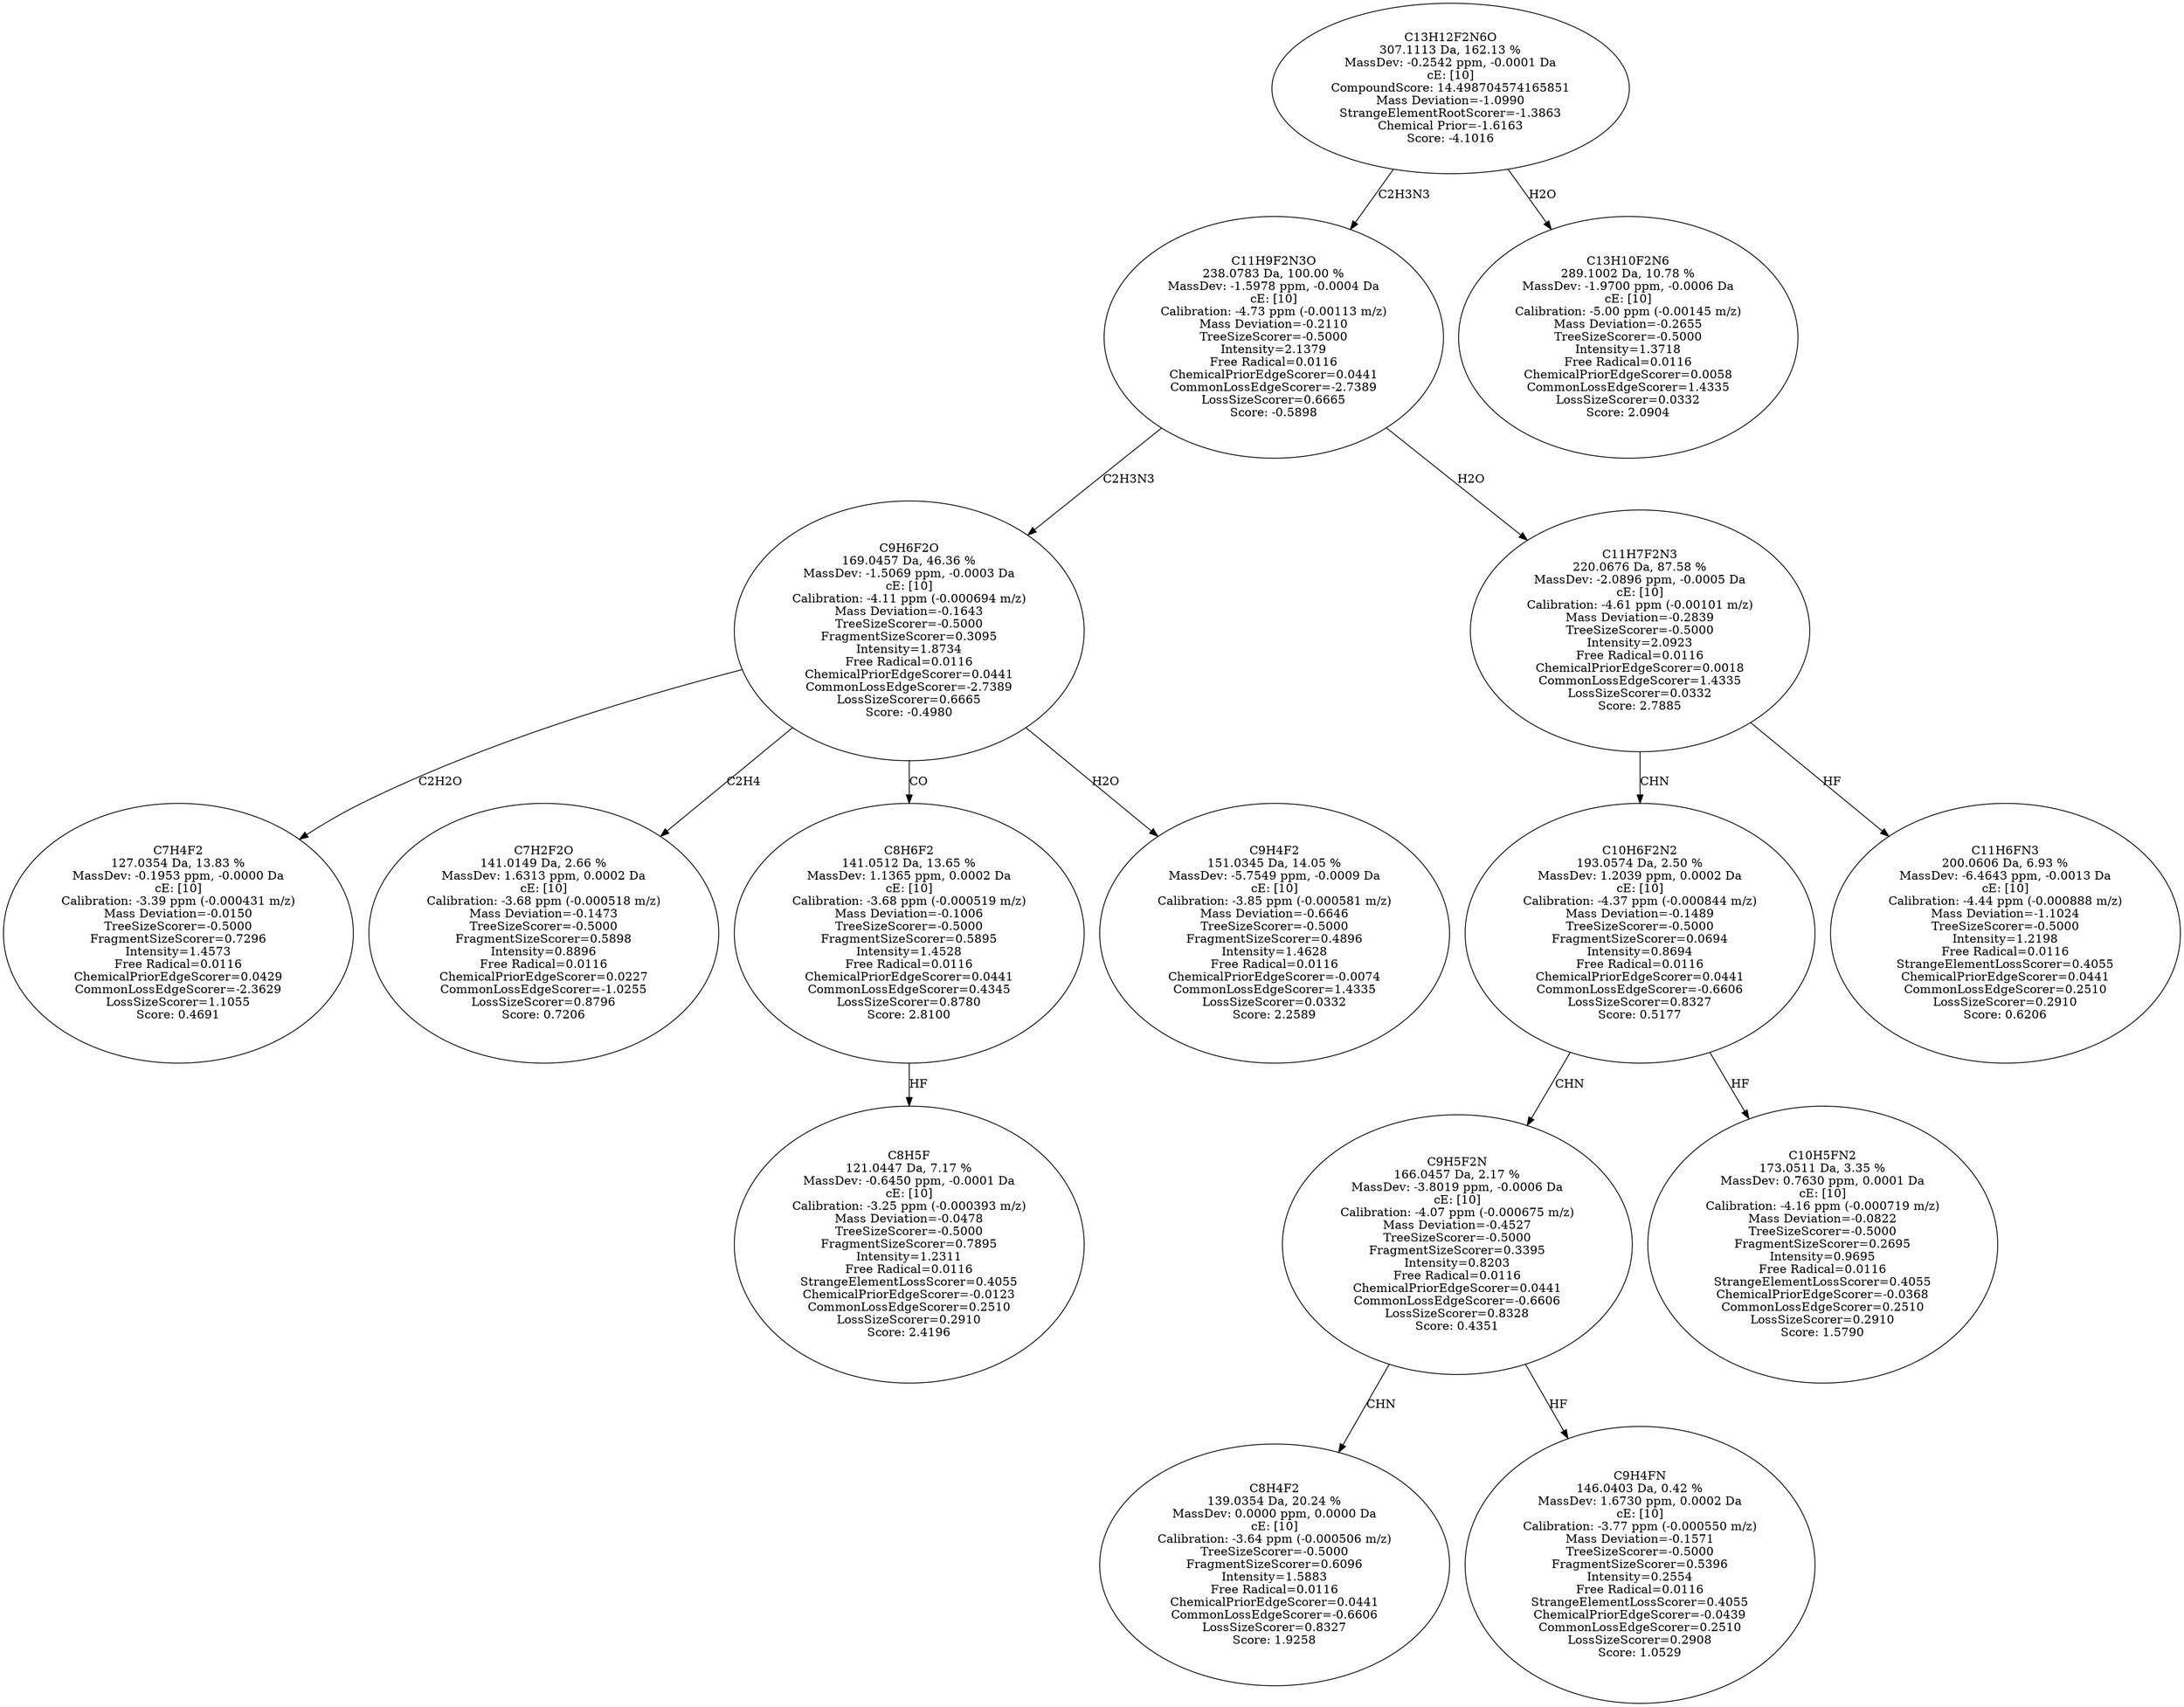 strict digraph {
v1 [label="C7H4F2\n127.0354 Da, 13.83 %\nMassDev: -0.1953 ppm, -0.0000 Da\ncE: [10]\nCalibration: -3.39 ppm (-0.000431 m/z)\nMass Deviation=-0.0150\nTreeSizeScorer=-0.5000\nFragmentSizeScorer=0.7296\nIntensity=1.4573\nFree Radical=0.0116\nChemicalPriorEdgeScorer=0.0429\nCommonLossEdgeScorer=-2.3629\nLossSizeScorer=1.1055\nScore: 0.4691"];
v2 [label="C7H2F2O\n141.0149 Da, 2.66 %\nMassDev: 1.6313 ppm, 0.0002 Da\ncE: [10]\nCalibration: -3.68 ppm (-0.000518 m/z)\nMass Deviation=-0.1473\nTreeSizeScorer=-0.5000\nFragmentSizeScorer=0.5898\nIntensity=0.8896\nFree Radical=0.0116\nChemicalPriorEdgeScorer=0.0227\nCommonLossEdgeScorer=-1.0255\nLossSizeScorer=0.8796\nScore: 0.7206"];
v3 [label="C8H5F\n121.0447 Da, 7.17 %\nMassDev: -0.6450 ppm, -0.0001 Da\ncE: [10]\nCalibration: -3.25 ppm (-0.000393 m/z)\nMass Deviation=-0.0478\nTreeSizeScorer=-0.5000\nFragmentSizeScorer=0.7895\nIntensity=1.2311\nFree Radical=0.0116\nStrangeElementLossScorer=0.4055\nChemicalPriorEdgeScorer=-0.0123\nCommonLossEdgeScorer=0.2510\nLossSizeScorer=0.2910\nScore: 2.4196"];
v4 [label="C8H6F2\n141.0512 Da, 13.65 %\nMassDev: 1.1365 ppm, 0.0002 Da\ncE: [10]\nCalibration: -3.68 ppm (-0.000519 m/z)\nMass Deviation=-0.1006\nTreeSizeScorer=-0.5000\nFragmentSizeScorer=0.5895\nIntensity=1.4528\nFree Radical=0.0116\nChemicalPriorEdgeScorer=0.0441\nCommonLossEdgeScorer=0.4345\nLossSizeScorer=0.8780\nScore: 2.8100"];
v5 [label="C9H4F2\n151.0345 Da, 14.05 %\nMassDev: -5.7549 ppm, -0.0009 Da\ncE: [10]\nCalibration: -3.85 ppm (-0.000581 m/z)\nMass Deviation=-0.6646\nTreeSizeScorer=-0.5000\nFragmentSizeScorer=0.4896\nIntensity=1.4628\nFree Radical=0.0116\nChemicalPriorEdgeScorer=-0.0074\nCommonLossEdgeScorer=1.4335\nLossSizeScorer=0.0332\nScore: 2.2589"];
v6 [label="C9H6F2O\n169.0457 Da, 46.36 %\nMassDev: -1.5069 ppm, -0.0003 Da\ncE: [10]\nCalibration: -4.11 ppm (-0.000694 m/z)\nMass Deviation=-0.1643\nTreeSizeScorer=-0.5000\nFragmentSizeScorer=0.3095\nIntensity=1.8734\nFree Radical=0.0116\nChemicalPriorEdgeScorer=0.0441\nCommonLossEdgeScorer=-2.7389\nLossSizeScorer=0.6665\nScore: -0.4980"];
v7 [label="C8H4F2\n139.0354 Da, 20.24 %\nMassDev: 0.0000 ppm, 0.0000 Da\ncE: [10]\nCalibration: -3.64 ppm (-0.000506 m/z)\nTreeSizeScorer=-0.5000\nFragmentSizeScorer=0.6096\nIntensity=1.5883\nFree Radical=0.0116\nChemicalPriorEdgeScorer=0.0441\nCommonLossEdgeScorer=-0.6606\nLossSizeScorer=0.8327\nScore: 1.9258"];
v8 [label="C9H4FN\n146.0403 Da, 0.42 %\nMassDev: 1.6730 ppm, 0.0002 Da\ncE: [10]\nCalibration: -3.77 ppm (-0.000550 m/z)\nMass Deviation=-0.1571\nTreeSizeScorer=-0.5000\nFragmentSizeScorer=0.5396\nIntensity=0.2554\nFree Radical=0.0116\nStrangeElementLossScorer=0.4055\nChemicalPriorEdgeScorer=-0.0439\nCommonLossEdgeScorer=0.2510\nLossSizeScorer=0.2908\nScore: 1.0529"];
v9 [label="C9H5F2N\n166.0457 Da, 2.17 %\nMassDev: -3.8019 ppm, -0.0006 Da\ncE: [10]\nCalibration: -4.07 ppm (-0.000675 m/z)\nMass Deviation=-0.4527\nTreeSizeScorer=-0.5000\nFragmentSizeScorer=0.3395\nIntensity=0.8203\nFree Radical=0.0116\nChemicalPriorEdgeScorer=0.0441\nCommonLossEdgeScorer=-0.6606\nLossSizeScorer=0.8328\nScore: 0.4351"];
v10 [label="C10H5FN2\n173.0511 Da, 3.35 %\nMassDev: 0.7630 ppm, 0.0001 Da\ncE: [10]\nCalibration: -4.16 ppm (-0.000719 m/z)\nMass Deviation=-0.0822\nTreeSizeScorer=-0.5000\nFragmentSizeScorer=0.2695\nIntensity=0.9695\nFree Radical=0.0116\nStrangeElementLossScorer=0.4055\nChemicalPriorEdgeScorer=-0.0368\nCommonLossEdgeScorer=0.2510\nLossSizeScorer=0.2910\nScore: 1.5790"];
v11 [label="C10H6F2N2\n193.0574 Da, 2.50 %\nMassDev: 1.2039 ppm, 0.0002 Da\ncE: [10]\nCalibration: -4.37 ppm (-0.000844 m/z)\nMass Deviation=-0.1489\nTreeSizeScorer=-0.5000\nFragmentSizeScorer=0.0694\nIntensity=0.8694\nFree Radical=0.0116\nChemicalPriorEdgeScorer=0.0441\nCommonLossEdgeScorer=-0.6606\nLossSizeScorer=0.8327\nScore: 0.5177"];
v12 [label="C11H6FN3\n200.0606 Da, 6.93 %\nMassDev: -6.4643 ppm, -0.0013 Da\ncE: [10]\nCalibration: -4.44 ppm (-0.000888 m/z)\nMass Deviation=-1.1024\nTreeSizeScorer=-0.5000\nIntensity=1.2198\nFree Radical=0.0116\nStrangeElementLossScorer=0.4055\nChemicalPriorEdgeScorer=0.0441\nCommonLossEdgeScorer=0.2510\nLossSizeScorer=0.2910\nScore: 0.6206"];
v13 [label="C11H7F2N3\n220.0676 Da, 87.58 %\nMassDev: -2.0896 ppm, -0.0005 Da\ncE: [10]\nCalibration: -4.61 ppm (-0.00101 m/z)\nMass Deviation=-0.2839\nTreeSizeScorer=-0.5000\nIntensity=2.0923\nFree Radical=0.0116\nChemicalPriorEdgeScorer=0.0018\nCommonLossEdgeScorer=1.4335\nLossSizeScorer=0.0332\nScore: 2.7885"];
v14 [label="C11H9F2N3O\n238.0783 Da, 100.00 %\nMassDev: -1.5978 ppm, -0.0004 Da\ncE: [10]\nCalibration: -4.73 ppm (-0.00113 m/z)\nMass Deviation=-0.2110\nTreeSizeScorer=-0.5000\nIntensity=2.1379\nFree Radical=0.0116\nChemicalPriorEdgeScorer=0.0441\nCommonLossEdgeScorer=-2.7389\nLossSizeScorer=0.6665\nScore: -0.5898"];
v15 [label="C13H10F2N6\n289.1002 Da, 10.78 %\nMassDev: -1.9700 ppm, -0.0006 Da\ncE: [10]\nCalibration: -5.00 ppm (-0.00145 m/z)\nMass Deviation=-0.2655\nTreeSizeScorer=-0.5000\nIntensity=1.3718\nFree Radical=0.0116\nChemicalPriorEdgeScorer=0.0058\nCommonLossEdgeScorer=1.4335\nLossSizeScorer=0.0332\nScore: 2.0904"];
v16 [label="C13H12F2N6O\n307.1113 Da, 162.13 %\nMassDev: -0.2542 ppm, -0.0001 Da\ncE: [10]\nCompoundScore: 14.498704574165851\nMass Deviation=-1.0990\nStrangeElementRootScorer=-1.3863\nChemical Prior=-1.6163\nScore: -4.1016"];
v6 -> v1 [label="C2H2O"];
v6 -> v2 [label="C2H4"];
v4 -> v3 [label="HF"];
v6 -> v4 [label="CO"];
v6 -> v5 [label="H2O"];
v14 -> v6 [label="C2H3N3"];
v9 -> v7 [label="CHN"];
v9 -> v8 [label="HF"];
v11 -> v9 [label="CHN"];
v11 -> v10 [label="HF"];
v13 -> v11 [label="CHN"];
v13 -> v12 [label="HF"];
v14 -> v13 [label="H2O"];
v16 -> v14 [label="C2H3N3"];
v16 -> v15 [label="H2O"];
}